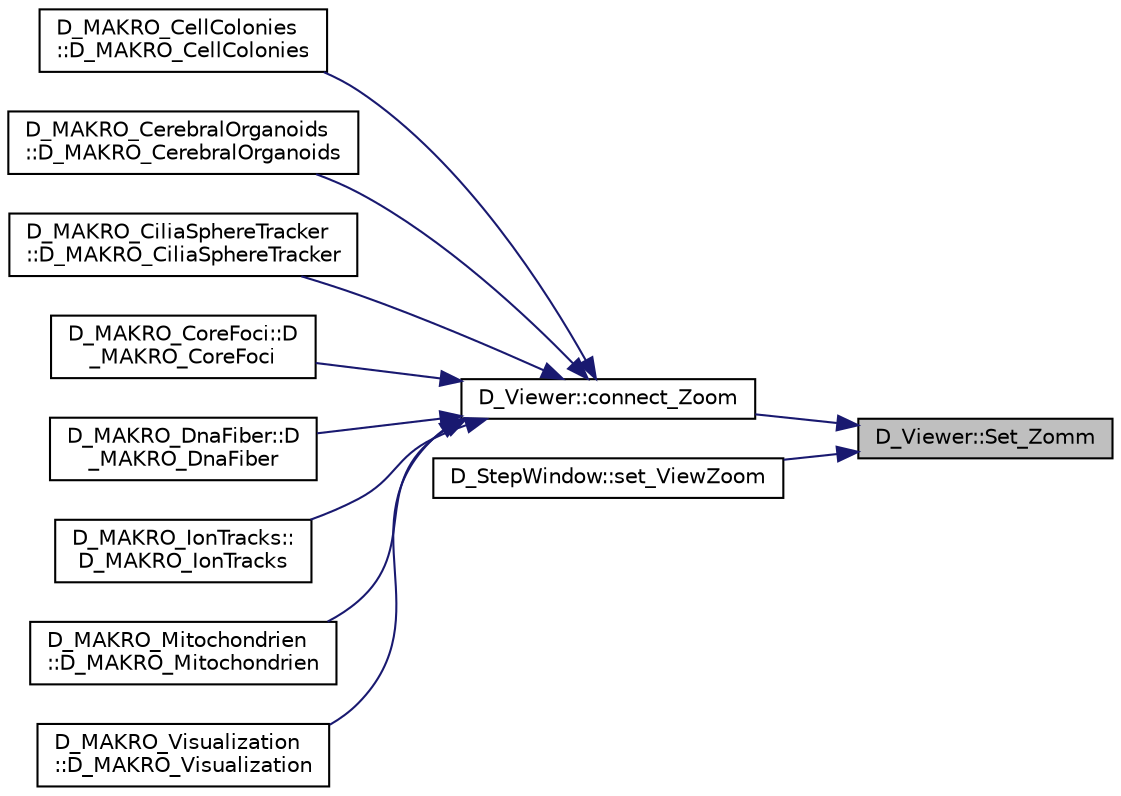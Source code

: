 digraph "D_Viewer::Set_Zomm"
{
 // LATEX_PDF_SIZE
  edge [fontname="Helvetica",fontsize="10",labelfontname="Helvetica",labelfontsize="10"];
  node [fontname="Helvetica",fontsize="10",shape=record];
  rankdir="RL";
  Node1 [label="D_Viewer::Set_Zomm",height=0.2,width=0.4,color="black", fillcolor="grey75", style="filled", fontcolor="black",tooltip=" "];
  Node1 -> Node2 [dir="back",color="midnightblue",fontsize="10",style="solid"];
  Node2 [label="D_Viewer::connect_Zoom",height=0.2,width=0.4,color="black", fillcolor="white", style="filled",URL="$class_d___viewer.html#a46b5cfb7c9e755c1fade796b74ba0eb1",tooltip=" "];
  Node2 -> Node3 [dir="back",color="midnightblue",fontsize="10",style="solid"];
  Node3 [label="D_MAKRO_CellColonies\l::D_MAKRO_CellColonies",height=0.2,width=0.4,color="black", fillcolor="white", style="filled",URL="$class_d___m_a_k_r_o___cell_colonies.html#a0a2c7536329d7d722af08a115ee51cbd",tooltip=" "];
  Node2 -> Node4 [dir="back",color="midnightblue",fontsize="10",style="solid"];
  Node4 [label="D_MAKRO_CerebralOrganoids\l::D_MAKRO_CerebralOrganoids",height=0.2,width=0.4,color="black", fillcolor="white", style="filled",URL="$class_d___m_a_k_r_o___cerebral_organoids.html#a3f9374fc355a9fc5a89eb0e011083394",tooltip=" "];
  Node2 -> Node5 [dir="back",color="midnightblue",fontsize="10",style="solid"];
  Node5 [label="D_MAKRO_CiliaSphereTracker\l::D_MAKRO_CiliaSphereTracker",height=0.2,width=0.4,color="black", fillcolor="white", style="filled",URL="$class_d___m_a_k_r_o___cilia_sphere_tracker.html#a7a0518fef2160eeb2351dd9013879e96",tooltip=" "];
  Node2 -> Node6 [dir="back",color="midnightblue",fontsize="10",style="solid"];
  Node6 [label="D_MAKRO_CoreFoci::D\l_MAKRO_CoreFoci",height=0.2,width=0.4,color="black", fillcolor="white", style="filled",URL="$class_d___m_a_k_r_o___core_foci.html#a7cbe2dc548113615f24a4d80bb98d275",tooltip=" "];
  Node2 -> Node7 [dir="back",color="midnightblue",fontsize="10",style="solid"];
  Node7 [label="D_MAKRO_DnaFiber::D\l_MAKRO_DnaFiber",height=0.2,width=0.4,color="black", fillcolor="white", style="filled",URL="$class_d___m_a_k_r_o___dna_fiber.html#a5862432fb22f2b802f11357eb11457ad",tooltip=" "];
  Node2 -> Node8 [dir="back",color="midnightblue",fontsize="10",style="solid"];
  Node8 [label="D_MAKRO_IonTracks::\lD_MAKRO_IonTracks",height=0.2,width=0.4,color="black", fillcolor="white", style="filled",URL="$class_d___m_a_k_r_o___ion_tracks.html#aaa99cf0fc23926d97579ffac4704b373",tooltip=" "];
  Node2 -> Node9 [dir="back",color="midnightblue",fontsize="10",style="solid"];
  Node9 [label="D_MAKRO_Mitochondrien\l::D_MAKRO_Mitochondrien",height=0.2,width=0.4,color="black", fillcolor="white", style="filled",URL="$class_d___m_a_k_r_o___mitochondrien.html#a7b081c5ed224b36aa433bba6311d6230",tooltip=" "];
  Node2 -> Node10 [dir="back",color="midnightblue",fontsize="10",style="solid"];
  Node10 [label="D_MAKRO_Visualization\l::D_MAKRO_Visualization",height=0.2,width=0.4,color="black", fillcolor="white", style="filled",URL="$class_d___m_a_k_r_o___visualization.html#a436ef8e22855657440ccc9c8e510d028",tooltip=" "];
  Node1 -> Node11 [dir="back",color="midnightblue",fontsize="10",style="solid"];
  Node11 [label="D_StepWindow::set_ViewZoom",height=0.2,width=0.4,color="black", fillcolor="white", style="filled",URL="$class_d___step_window.html#a515bb4791216ff3aec2f2e5e26f37553",tooltip=" "];
}
